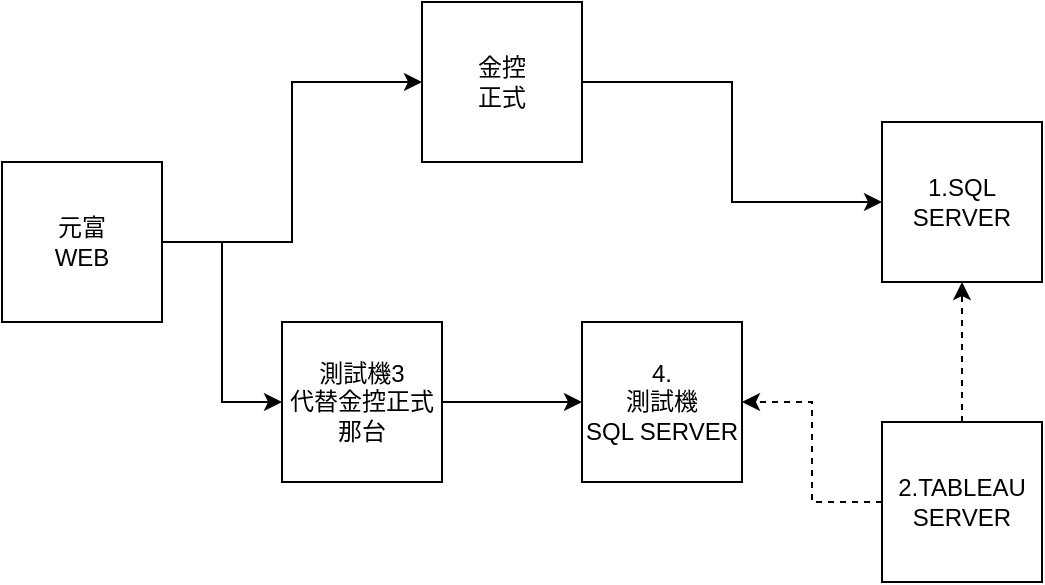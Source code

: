 <mxfile version="14.6.13" type="github">
  <diagram id="tQZTior54kskZZ6vKHP7" name="Page-1">
    <mxGraphModel dx="782" dy="438" grid="1" gridSize="10" guides="1" tooltips="1" connect="1" arrows="1" fold="1" page="1" pageScale="1" pageWidth="827" pageHeight="1169" math="0" shadow="0">
      <root>
        <mxCell id="0" />
        <mxCell id="1" parent="0" />
        <mxCell id="-bMBAxVpsLkqdiTJ2wIZ-1" style="edgeStyle=orthogonalEdgeStyle;rounded=0;orthogonalLoop=1;jettySize=auto;html=1;exitX=1;exitY=0.5;exitDx=0;exitDy=0;entryX=0;entryY=0.5;entryDx=0;entryDy=0;" edge="1" parent="1" source="13jP0NaecX7miaP_Y9KJ-1" target="13jP0NaecX7miaP_Y9KJ-6">
          <mxGeometry relative="1" as="geometry" />
        </mxCell>
        <mxCell id="13jP0NaecX7miaP_Y9KJ-1" value="金控&lt;br&gt;正式" style="whiteSpace=wrap;html=1;aspect=fixed;" parent="1" vertex="1">
          <mxGeometry x="400" y="40" width="80" height="80" as="geometry" />
        </mxCell>
        <mxCell id="-bMBAxVpsLkqdiTJ2wIZ-2" style="edgeStyle=orthogonalEdgeStyle;rounded=0;orthogonalLoop=1;jettySize=auto;html=1;exitX=1;exitY=0.5;exitDx=0;exitDy=0;entryX=0;entryY=0.5;entryDx=0;entryDy=0;" edge="1" parent="1" source="13jP0NaecX7miaP_Y9KJ-2" target="13jP0NaecX7miaP_Y9KJ-1">
          <mxGeometry relative="1" as="geometry" />
        </mxCell>
        <mxCell id="-bMBAxVpsLkqdiTJ2wIZ-3" style="edgeStyle=orthogonalEdgeStyle;rounded=0;orthogonalLoop=1;jettySize=auto;html=1;exitX=1;exitY=0.5;exitDx=0;exitDy=0;entryX=0;entryY=0.5;entryDx=0;entryDy=0;" edge="1" parent="1" source="13jP0NaecX7miaP_Y9KJ-2" target="13jP0NaecX7miaP_Y9KJ-12">
          <mxGeometry relative="1" as="geometry" />
        </mxCell>
        <mxCell id="13jP0NaecX7miaP_Y9KJ-2" value="元富&lt;br&gt;WEB" style="whiteSpace=wrap;html=1;aspect=fixed;" parent="1" vertex="1">
          <mxGeometry x="190" y="120" width="80" height="80" as="geometry" />
        </mxCell>
        <mxCell id="13jP0NaecX7miaP_Y9KJ-6" value="1.SQL&lt;br&gt;SERVER" style="whiteSpace=wrap;html=1;aspect=fixed;" parent="1" vertex="1">
          <mxGeometry x="630" y="100" width="80" height="80" as="geometry" />
        </mxCell>
        <mxCell id="13jP0NaecX7miaP_Y9KJ-20" style="edgeStyle=orthogonalEdgeStyle;rounded=0;orthogonalLoop=1;jettySize=auto;html=1;exitX=0;exitY=0.5;exitDx=0;exitDy=0;entryX=1;entryY=0.5;entryDx=0;entryDy=0;dashed=1;" parent="1" source="13jP0NaecX7miaP_Y9KJ-7" target="13jP0NaecX7miaP_Y9KJ-15" edge="1">
          <mxGeometry relative="1" as="geometry" />
        </mxCell>
        <mxCell id="13jP0NaecX7miaP_Y9KJ-7" value="2.TABLEAU&lt;br&gt;SERVER" style="whiteSpace=wrap;html=1;aspect=fixed;" parent="1" vertex="1">
          <mxGeometry x="630" y="250" width="80" height="80" as="geometry" />
        </mxCell>
        <mxCell id="13jP0NaecX7miaP_Y9KJ-11" value="" style="endArrow=classic;html=1;exitX=0.5;exitY=0;exitDx=0;exitDy=0;entryX=0.5;entryY=1;entryDx=0;entryDy=0;dashed=1;" parent="1" source="13jP0NaecX7miaP_Y9KJ-7" target="13jP0NaecX7miaP_Y9KJ-6" edge="1">
          <mxGeometry width="50" height="50" relative="1" as="geometry">
            <mxPoint x="380" y="220" as="sourcePoint" />
            <mxPoint x="430" y="170" as="targetPoint" />
            <Array as="points">
              <mxPoint x="670" y="210" />
            </Array>
          </mxGeometry>
        </mxCell>
        <mxCell id="-bMBAxVpsLkqdiTJ2wIZ-4" style="edgeStyle=orthogonalEdgeStyle;rounded=0;orthogonalLoop=1;jettySize=auto;html=1;entryX=0;entryY=0.5;entryDx=0;entryDy=0;" edge="1" parent="1" source="13jP0NaecX7miaP_Y9KJ-12" target="13jP0NaecX7miaP_Y9KJ-15">
          <mxGeometry relative="1" as="geometry" />
        </mxCell>
        <mxCell id="13jP0NaecX7miaP_Y9KJ-12" value="測試機3&lt;br&gt;代替金控正式那台" style="whiteSpace=wrap;html=1;aspect=fixed;" parent="1" vertex="1">
          <mxGeometry x="330" y="200" width="80" height="80" as="geometry" />
        </mxCell>
        <mxCell id="13jP0NaecX7miaP_Y9KJ-15" value="4.&lt;br&gt;測試機&lt;br&gt;SQL SERVER" style="whiteSpace=wrap;html=1;aspect=fixed;" parent="1" vertex="1">
          <mxGeometry x="480" y="200" width="80" height="80" as="geometry" />
        </mxCell>
      </root>
    </mxGraphModel>
  </diagram>
</mxfile>
